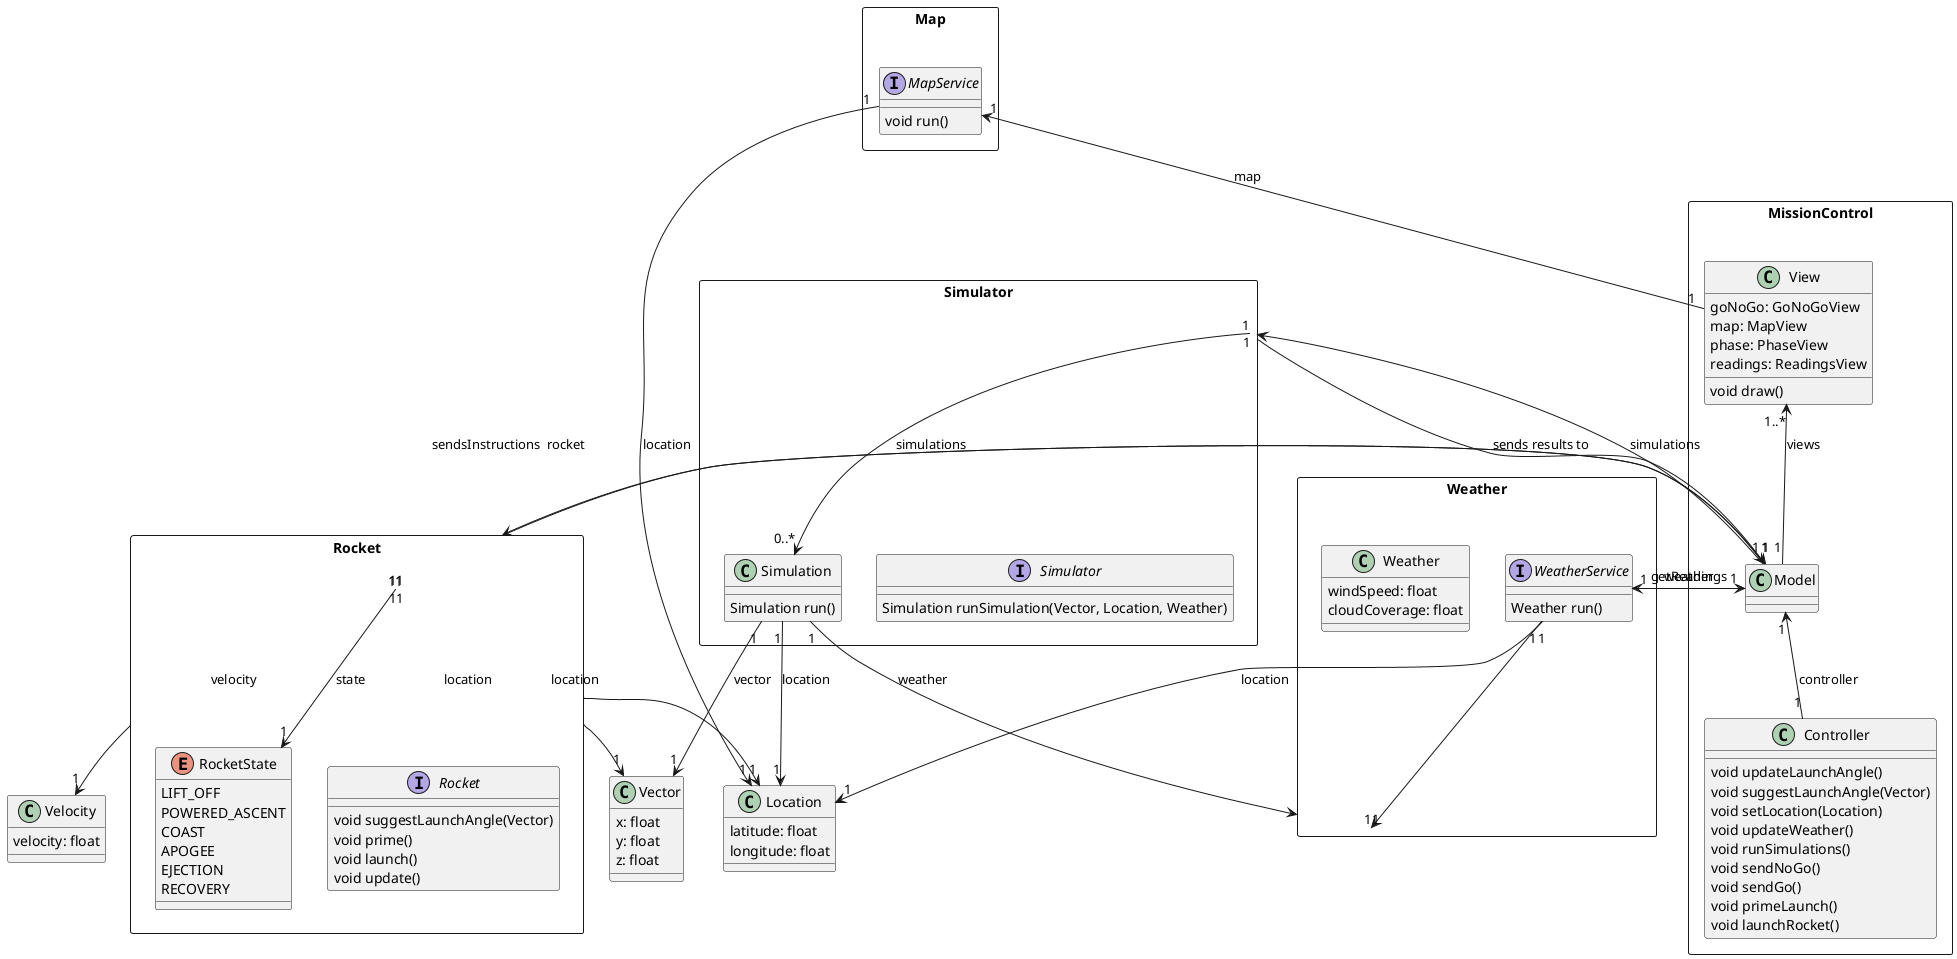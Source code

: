 @startuml class_diagram

skinparam packageStyle rectangle

' Mission Control System
rectangle MissionControl {

  class Model {
  }

  class View {
    goNoGo: GoNoGoView
    map: MapView
    phase: PhaseView
    readings: ReadingsView
    void draw()
  }

  class Controller {
    void updateLaunchAngle()
    void suggestLaunchAngle(Vector)
    void setLocation(Location)
    void updateWeather()
    void runSimulations()
    void sendNoGo()
    void sendGo()
    void primeLaunch()
    void launchRocket()
  }
}

rectangle Rocket {
  interface Rocket {
    void suggestLaunchAngle(Vector)
    void prime()
    void launch()
    void update()
  }

  enum RocketState {
    LIFT_OFF
    POWERED_ASCENT
    COAST
    APOGEE
    EJECTION
    RECOVERY
  }
}

class Location {
  latitude: float
  longitude: float
}

class Velocity {
  velocity: float
}

class Vector {
  x: float
  y: float
  z: float
}

rectangle Simulator {
  interface Simulator {
    Simulation runSimulation(Vector, Location, Weather)
  }

  class Simulation {
    Simulation run()
  }
}

rectangle Weather {
  interface WeatherService {
    Weather run()
  }

  class Weather {
    windSpeed: float
    cloudCoverage: float
  }
}

rectangle Map {
  interface MapService {
    void run()
  }
}

' MVC
Model "1" <-- "1" Controller : controller
View "1..*" <-- "1" Model : views
Simulator <-- Model : simulations

' External Interface
MapService "1" <-- "1" View : map
WeatherService <-- Model : weather
Rocket "1" <-- "1" Model : sendsInstructions
Model "1" <-- "1" Rocket : rocket

' Rocket
Rocket "1" --> "1" Location : location
Rocket "1" --> "1" Velocity: velocity
Rocket "1" --> "1" Vector : location
Rocket "1" --> "1" RocketState : state

' Simulation
Simulator "1" --> "0..*" Simulation : simulations
Simulation "1" --> "1" Location : location
Simulation "1" --> "1" Vector: vector
Simulation "1" --> "1" Weather: weather

' Model
Model "1" <-- "1" Simulator : sends results to
Model "1" <-- "1" WeatherService : getReadings

' Weather
WeatherService "1" --> "1" Location: location
WeatherService "1" --> "1" Weather

' Map
MapService "1" --> "1" Location : location
@enduml
